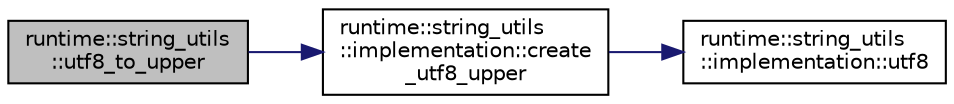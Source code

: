 digraph "runtime::string_utils::utf8_to_upper"
{
 // LATEX_PDF_SIZE
  edge [fontname="Helvetica",fontsize="10",labelfontname="Helvetica",labelfontsize="10"];
  node [fontname="Helvetica",fontsize="10",shape=record];
  rankdir="LR";
  Node1 [label="runtime::string_utils\l::utf8_to_upper",height=0.2,width=0.4,color="black", fillcolor="grey75", style="filled", fontcolor="black",tooltip=" "];
  Node1 -> Node2 [color="midnightblue",fontsize="10",style="solid",fontname="Helvetica"];
  Node2 [label="runtime::string_utils\l::implementation::create\l_utf8_upper",height=0.2,width=0.4,color="black", fillcolor="white", style="filled",URL="$namespaceruntime_1_1string__utils_1_1implementation.html#ad3edef49c637c6727cfea37ecb820b5d",tooltip=" "];
  Node2 -> Node3 [color="midnightblue",fontsize="10",style="solid",fontname="Helvetica"];
  Node3 [label="runtime::string_utils\l::implementation::utf8",height=0.2,width=0.4,color="black", fillcolor="white", style="filled",URL="$namespaceruntime_1_1string__utils_1_1implementation.html#ac650c7a5247b8aad519fe290d0b920d2",tooltip=" "];
}
